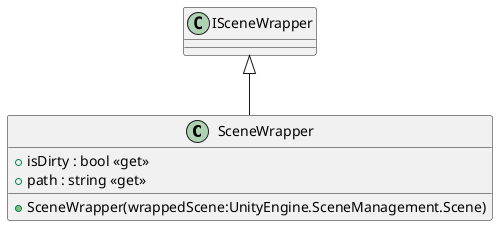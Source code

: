 @startuml
class SceneWrapper {
    + SceneWrapper(wrappedScene:UnityEngine.SceneManagement.Scene)
    + isDirty : bool <<get>>
    + path : string <<get>>
}
ISceneWrapper <|-- SceneWrapper
@enduml
